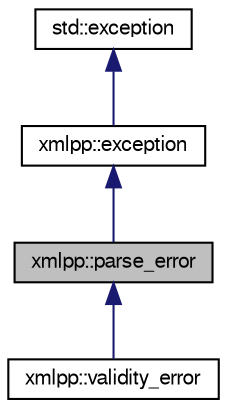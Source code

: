 digraph G
{
  bgcolor="transparent";
  edge [fontname="FreeSans",fontsize=10,labelfontname="FreeSans",labelfontsize=10];
  node [fontname="FreeSans",fontsize=10,shape=record];
  Node1 [label="xmlpp::parse_error",height=0.2,width=0.4,color="black", fillcolor="grey75", style="filled" fontcolor="black"];
  Node2 -> Node1 [dir=back,color="midnightblue",fontsize=10,style="solid",fontname="FreeSans"];
  Node2 [label="xmlpp::exception",height=0.2,width=0.4,color="black",URL="$classxmlpp_1_1exception.html",tooltip="Base class for all xmlpp exceptions."];
  Node3 -> Node2 [dir=back,color="midnightblue",fontsize=10,style="solid",fontname="FreeSans"];
  Node3 [label="std::exception",height=0.2,width=0.4,color="black",URL="libstdc++.tag.xml$classstd_1_1exception.html"];
  Node1 -> Node4 [dir=back,color="midnightblue",fontsize=10,style="solid",fontname="FreeSans"];
  Node4 [label="xmlpp::validity_error",height=0.2,width=0.4,color="black",URL="$classxmlpp_1_1validity__error.html",tooltip="This exception will be thrown when the parser encounters a validity error in the..."];
}
